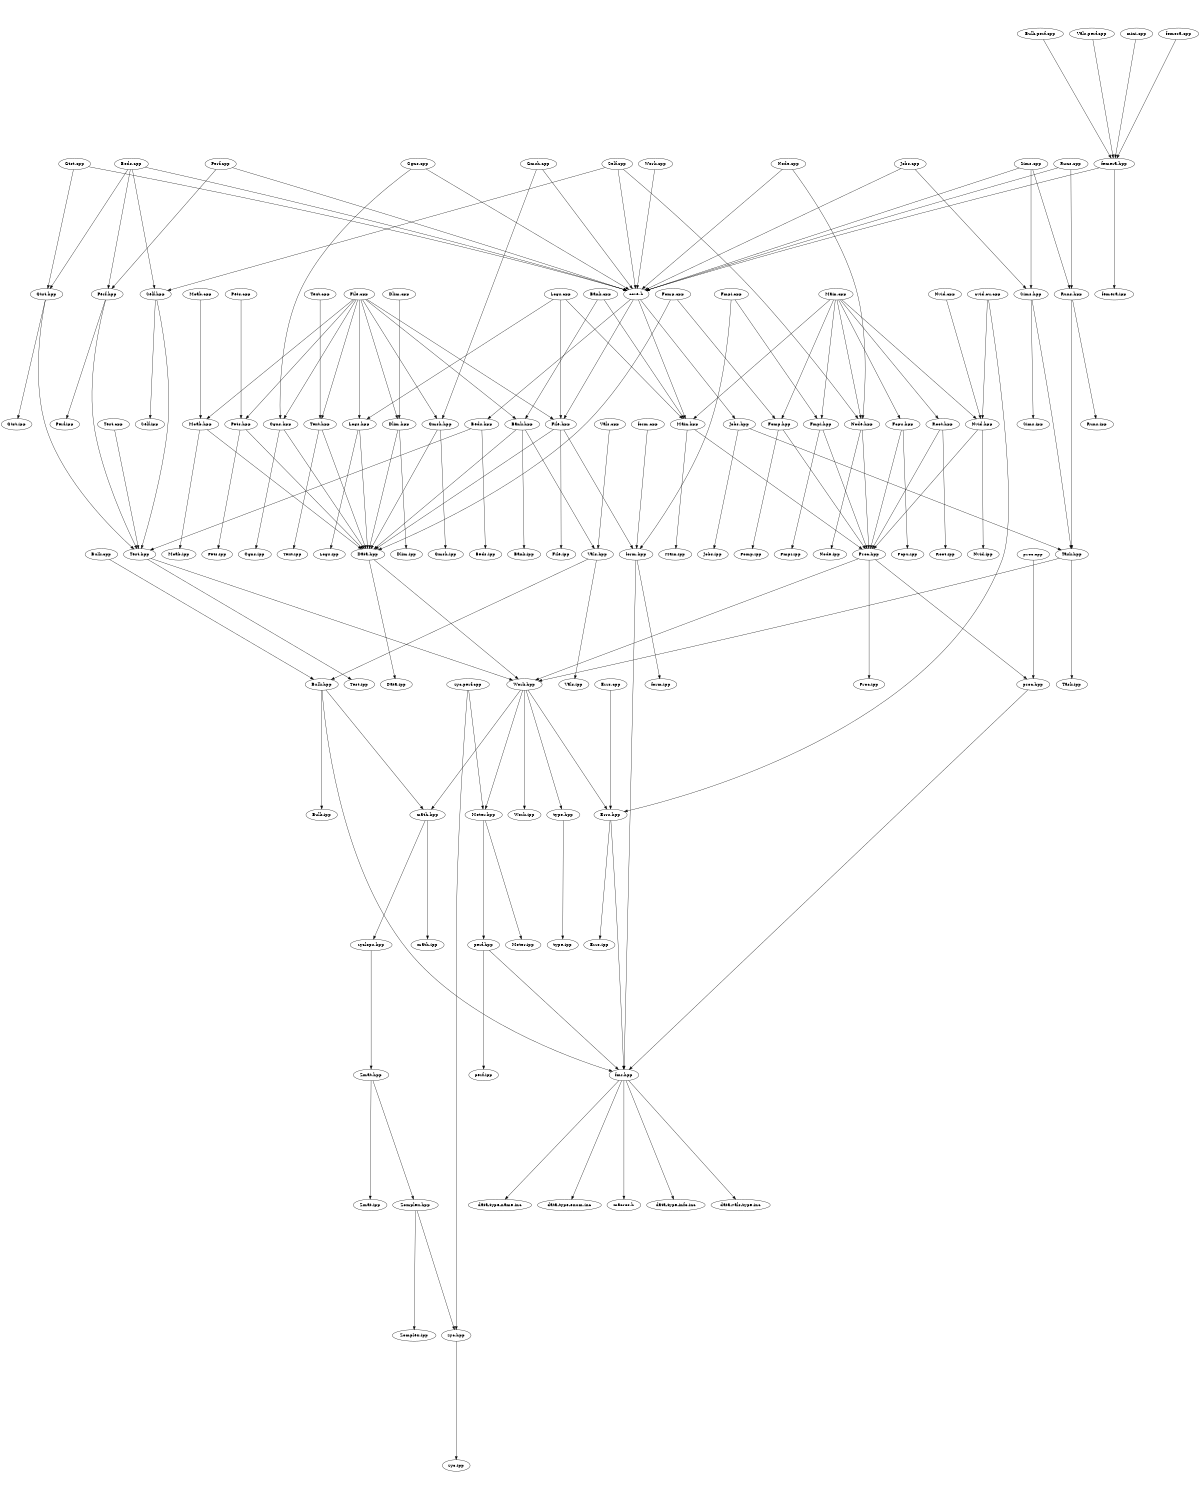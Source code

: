 digraph "source tree" {
    overlap=scale;
    size="8,10";
    ratio="fill";
    fontsize="16";
    fontname="Helvetica";
	clusterrank="local";
	"fmr.hpp" -> "macros.h"
	"zyclops.hpp" -> "Zmat.hpp"
	"fmr.hpp" -> "data-type-info.inc"
	"Errs.hpp" -> "Errs.ipp"
	"Bulk.cpp" -> "Bulk.hpp"
	"Jobs.cpp" -> "Sims.hpp"
	"Node.cpp" -> "Node.hpp"
	"Gtst.hpp" -> "Test.hpp"
	"Vals.hpp" -> "Vals.ipp"
	"Moab.hpp" -> "Data.hpp"
	"Main.cpp" -> "Node.hpp"
	"Logs.hpp" -> "Data.hpp"
	"Test.cpp" -> "Test.hpp"
	"femera.hpp" -> "core.h"
	"Bulk.perf.cpp" -> "femera.hpp"
	"File.cpp" -> "Moab.hpp"
	"File.cpp" -> "Pets.hpp"
	"File.cpp" -> "Bank.hpp"
	"Perf.cpp" -> "core.h"
	"fmr.hpp" -> "data-vals-type.inc"
	"Cgns.hpp" -> "Data.hpp"
	"Bank.hpp" -> "Vals.hpp"
	"Nvid.cpp" -> "Nvid.hpp"
	"Jobs.hpp" -> "Jobs.ipp"
	"Logs.cpp" -> "File.hpp"
	"Pets.cpp" -> "Pets.hpp"
	"Gtst.cpp" -> "core.h"
	"perf.hpp" -> "fmr.hpp"
	"Meter.hpp" -> "perf.hpp"
	"Zmat.hpp" -> "Zmat.ipp"
	"Beds.cpp" -> "Gtst.hpp"
	"Proc.hpp" -> "Work.hpp"
	"Moab.cpp" -> "Moab.hpp"
	"Main.cpp" -> "Main.hpp"
	"Fmpi.cpp" -> "Fmpi.hpp"
	"Work.hpp" -> "Errs.hpp"
	"Main.cpp" -> "Nvid.hpp"
	"Sims.hpp" -> "Sims.ipp"
	"Runs.hpp" -> "Task.hpp"
	"Main.cpp" -> "Fomp.hpp"
	"Bank.cpp" -> "Bank.hpp"
	"Errs.hpp" -> "fmr.hpp"
	"Perf.cpp" -> "Perf.hpp"
	"zyc.hpp" -> "zyc.ipp"
	"Bank.hpp" -> "Data.hpp"
	"Self.cpp" -> "Self.hpp"
	"Sims.cpp" -> "Runs.hpp"
	"Zomplex.hpp" -> "zyc.hpp"
	"Task.hpp" -> "Work.hpp"
	"type.hpp" -> "type.ipp"
	"nvid.cu.cpp" -> "Errs.hpp"
	"Gtst.cpp" -> "Gtst.hpp"
	"File.cpp" -> "Text.hpp"
	"Proc.hpp" -> "Proc.ipp"
	"form.cpp" -> "form.hpp"
	"Beds.cpp" -> "Self.hpp"
	"Meter.hpp" -> "Meter.ipp"
	"Work.hpp" -> "Work.ipp"
	"core.h" -> "File.hpp"
	"Gtst.hpp" -> "Gtst.ipp"
	"Beds.hpp" -> "Test.hpp"
	"Fmpi.hpp" -> "Fmpi.ipp"
	"Zmat.hpp" -> "Zomplex.hpp"
	"form.hpp" -> "form.ipp"
	"fmr.hpp" -> "data-type-name.inc"
	"Data.hpp" -> "Work.hpp"
	"Beds.hpp" -> "Beds.ipp"
	"Logs.cpp" -> "Logs.hpp"
	"Jobs.cpp" -> "core.h"
	"Pets.hpp" -> "Pets.ipp"
	"Main.hpp" -> "Main.ipp"
	"File.hpp" -> "File.ipp"
	"Bank.cpp" -> "Main.hpp"
	"Runs.cpp" -> "Runs.hpp"
	"Cgns.cpp" -> "core.h"
	"Runs.cpp" -> "core.h"
	"Test.hpp" -> "Test.ipp"
	"Sims.cpp" -> "Sims.hpp"
	"Zomplex.hpp" -> "Zomplex.ipp"
	"proc.hpp" -> "fmr.hpp"
	"Runs.hpp" -> "Runs.ipp"
	"Moab.hpp" -> "Moab.ipp"
	"Gmsh.cpp" -> "Gmsh.hpp"
	"core.h" -> "Jobs.hpp"
	"Vals.perf.cpp" -> "femera.hpp"
	"Proc.hpp" -> "proc.hpp"
	"Data.hpp" -> "Data.ipp"
	"Perf.hpp" -> "Perf.ipp"
	"zyc.perf.cpp" -> "zyc.hpp"
	"Bulk.hpp" -> "fmr.hpp"
	"Vals.cpp" -> "Vals.hpp"
	"Dlim.cpp" -> "Dlim.hpp"
	"mini.cpp" -> "femera.hpp"
	"Logs.cpp" -> "Main.hpp"
	"form.hpp" -> "fmr.hpp"
	"Jobs.hpp" -> "Task.hpp"
	"math.hpp" -> "math.ipp"
	"Node.hpp" -> "Proc.hpp"
	"proc.cpp" -> "proc.hpp"
	"Fmpi.cpp" -> "form.hpp"
	"Self.cpp" -> "core.h"
	"Text.cpp" -> "Text.hpp"
	"Nvid.hpp" -> "Proc.hpp"
	"fmr.hpp" -> "data-type-enum.inc"
	"Fomp.hpp" -> "Fomp.ipp"
	"Work.hpp" -> "math.hpp"
	"Perf.hpp" -> "Test.hpp"
	"Fcpu.hpp" -> "Fcpu.ipp"
	"File.cpp" -> "Cgns.hpp"
	"Gmsh.cpp" -> "core.h"
	"Work.hpp" -> "Meter.hpp"
	"Fmpi.hpp" -> "Proc.hpp"
	"File.hpp" -> "form.hpp"
	"Gmsh.hpp" -> "Gmsh.ipp"
	"Vals.hpp" -> "Bulk.hpp"
	"Text.hpp" -> "Data.hpp"
	"Node.hpp" -> "Node.ipp"
	"File.cpp" -> "File.hpp"
	"Dlim.hpp" -> "Data.hpp"
	"Sims.hpp" -> "Task.hpp"
	"zyc.perf.cpp" -> "Meter.hpp"
	"Fcpu.hpp" -> "Proc.hpp"
	"Fomp.hpp" -> "Proc.hpp"
	"core.h" -> "Main.hpp"
	"File.hpp" -> "Data.hpp"
	"Cgns.hpp" -> "Cgns.ipp"
	"Dlim.hpp" -> "Dlim.ipp"
	"Node.cpp" -> "core.h"
	"perf.hpp" -> "perf.ipp"
	"Fomp.cpp" -> "Fomp.hpp"
	"Bank.hpp" -> "Bank.ipp"
	"File.cpp" -> "Logs.hpp"
	"File.cpp" -> "Gmsh.hpp"
	"Main.hpp" -> "Proc.hpp"
	"Main.cpp" -> "Fcpu.hpp"
	"femera.cpp" -> "femera.hpp"
	"Test.hpp" -> "Work.hpp"
	"Text.hpp" -> "Text.ipp"
	"Self.cpp" -> "Node.hpp"
	"Fomp.cpp" -> "Data.hpp"
	"nvid.cu.cpp" -> "Nvid.hpp"
	"Self.hpp" -> "Self.ipp"
	"Gmsh.hpp" -> "Data.hpp"
	"math.hpp" -> "zyclops.hpp"
	"Main.cpp" -> "Root.hpp"
	"Sims.cpp" -> "core.h"
	"Main.cpp" -> "Fmpi.hpp"
	"Work.hpp" -> "type.hpp"
	"Root.hpp" -> "Root.ipp"
	"Nvid.hpp" -> "Nvid.ipp"
	"Logs.hpp" -> "Logs.ipp"
	"Task.hpp" -> "Task.ipp"
	"Root.hpp" -> "Proc.hpp"
	"Bulk.hpp" -> "math.hpp"
	"Bulk.hpp" -> "Bulk.ipp"
	"Beds.cpp" -> "Perf.hpp"
	"Pets.hpp" -> "Data.hpp"
	"Errs.cpp" -> "Errs.hpp"
	"Cgns.cpp" -> "Cgns.hpp"
	"core.h" -> "Beds.hpp"
	"File.cpp" -> "Dlim.hpp"
	"Self.hpp" -> "Test.hpp"
	"Beds.cpp" -> "core.h"
	"femera.hpp" -> "femera.ipp"
	"Work.cpp" -> "core.h"
}
